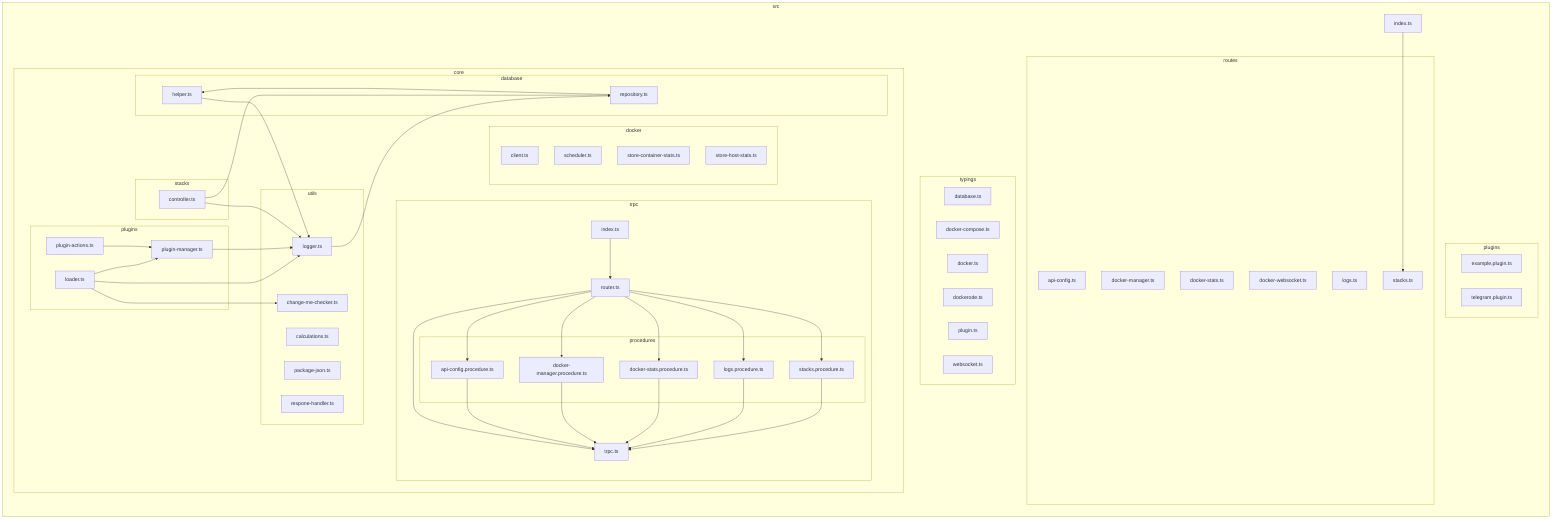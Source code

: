 flowchart LR

subgraph 0["src"]
subgraph 1["core"]
subgraph 2["database"]
3["helper.ts"]
6["repository.ts"]
end
subgraph 4["utils"]
5["logger.ts"]
E["change-me-checker.ts"]
T["calculations.ts"]
U["package-json.ts"]
V["respone-handler.ts"]
end
subgraph 7["docker"]
8["client.ts"]
9["scheduler.ts"]
A["store-container-stats.ts"]
B["store-host-stats.ts"]
end
subgraph C["plugins"]
D["loader.ts"]
F["plugin-manager.ts"]
G["plugin-actions.ts"]
end
subgraph H["stacks"]
I["controller.ts"]
end
subgraph J["trpc"]
K["index.ts"]
L["router.ts"]
subgraph M["procedures"]
N["api-config.procedure.ts"]
P["docker-manager.procedure.ts"]
Q["docker-stats.procedure.ts"]
R["logs.procedure.ts"]
S["stacks.procedure.ts"]
end
O["trpc.ts"]
end
end
W["index.ts"]
subgraph X["routes"]
Y["stacks.ts"]
12["api-config.ts"]
13["docker-manager.ts"]
14["docker-stats.ts"]
15["docker-websocket.ts"]
16["logs.ts"]
end
subgraph Z["plugins"]
10["example.plugin.ts"]
11["telegram.plugin.ts"]
end
subgraph 17["typings"]
18["database.ts"]
19["docker-compose.ts"]
1A["docker.ts"]
1B["dockerode.ts"]
1C["plugin.ts"]
1D["websocket.ts"]
end
end
3-->5
5-->6
6-->3
D-->E
D-->5
D-->F
F-->5
G-->F
I-->6
I-->5
K-->L
L-->N
L-->P
L-->Q
L-->R
L-->S
L-->O
N-->O
P-->O
Q-->O
R-->O
S-->O
W-->Y